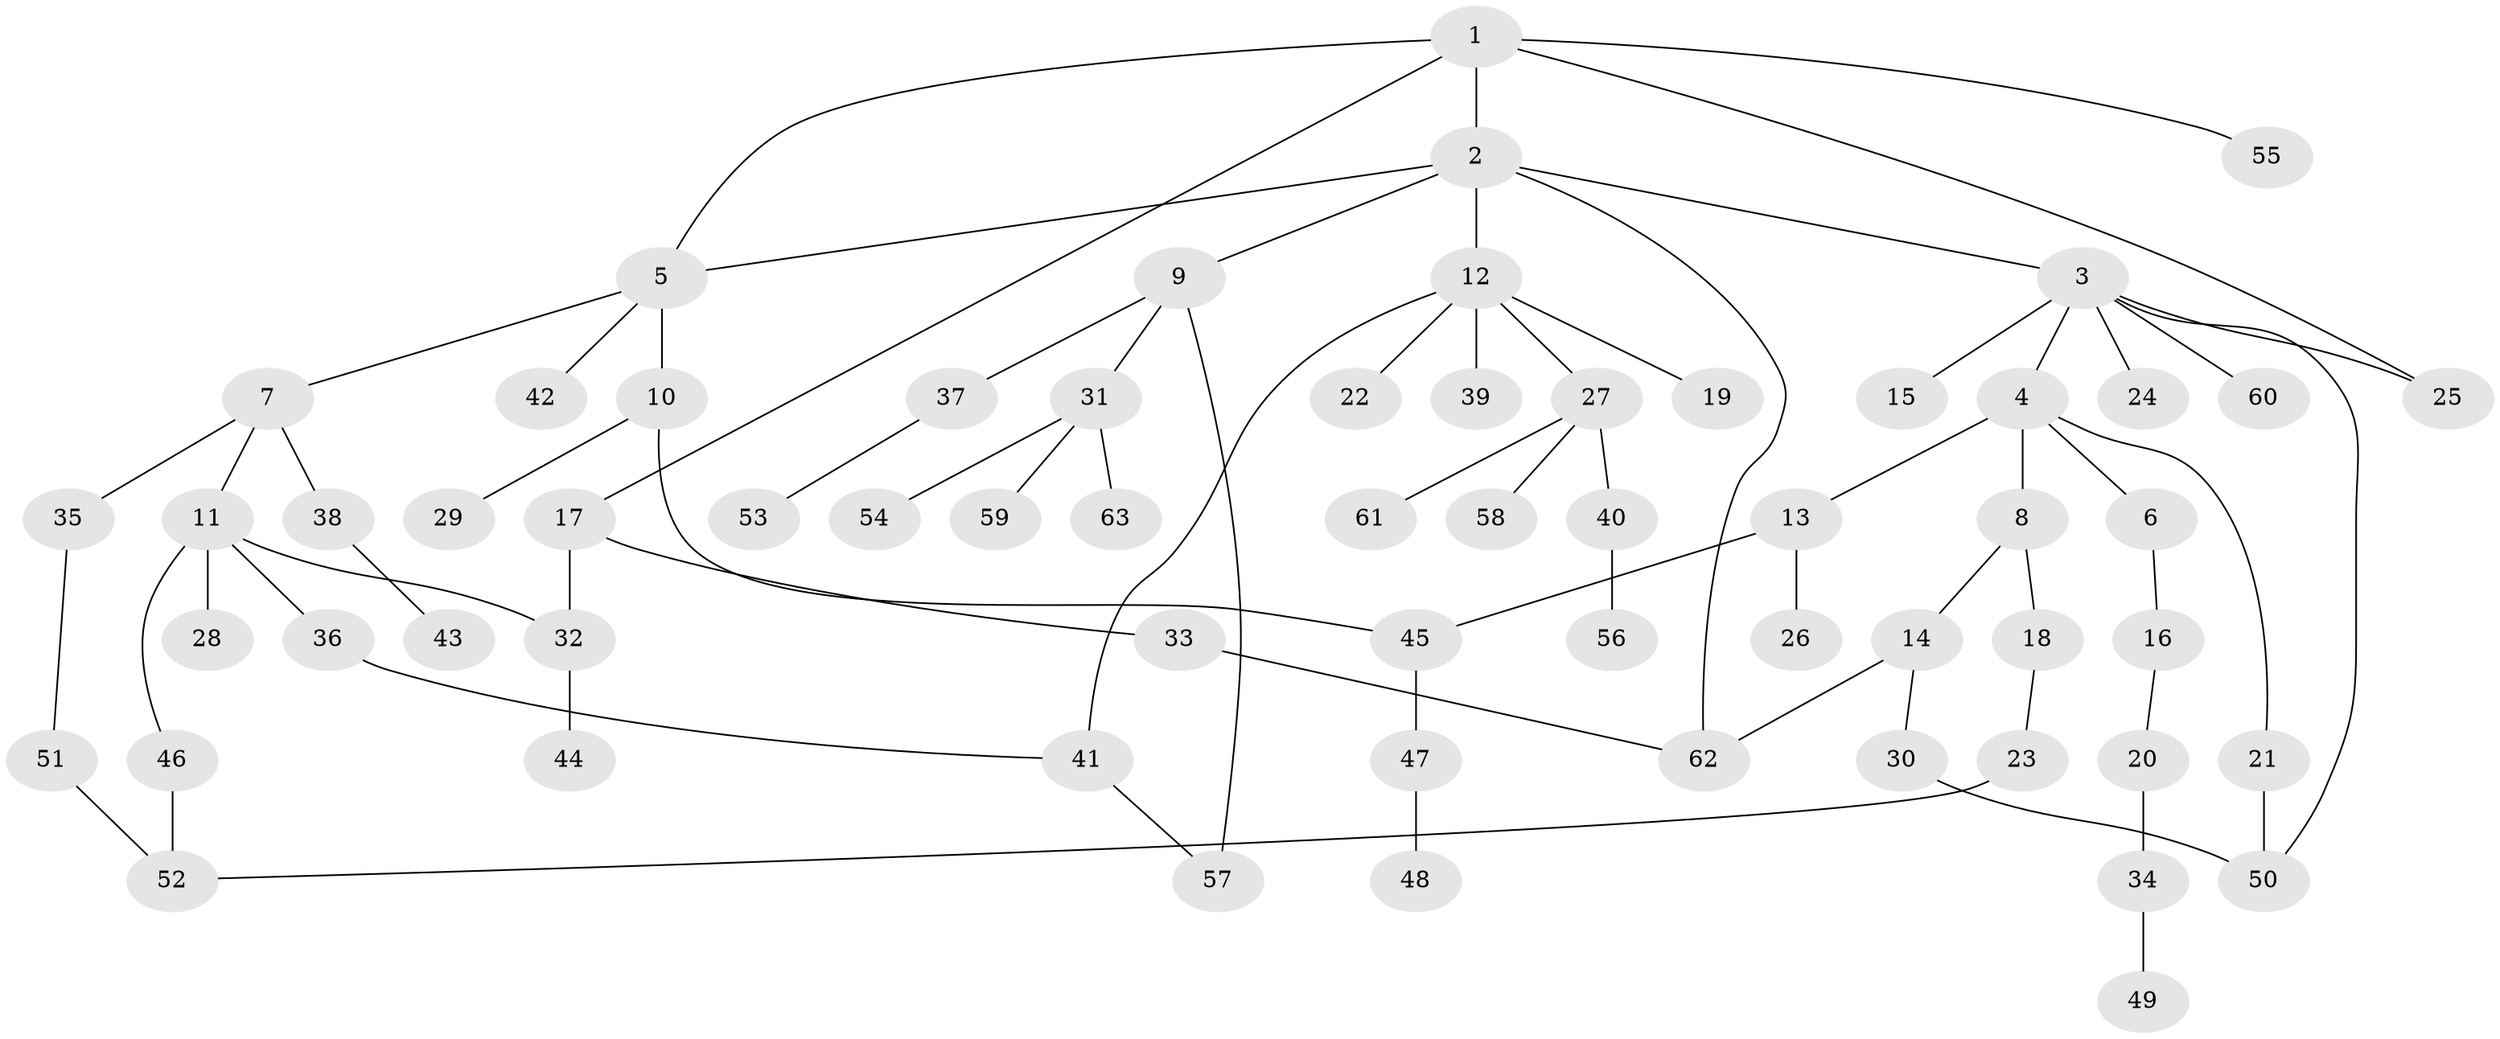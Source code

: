// coarse degree distribution, {5: 0.05, 6: 0.075, 4: 0.1, 2: 0.225, 3: 0.15, 7: 0.025, 1: 0.375}
// Generated by graph-tools (version 1.1) at 2025/41/03/06/25 10:41:28]
// undirected, 63 vertices, 74 edges
graph export_dot {
graph [start="1"]
  node [color=gray90,style=filled];
  1;
  2;
  3;
  4;
  5;
  6;
  7;
  8;
  9;
  10;
  11;
  12;
  13;
  14;
  15;
  16;
  17;
  18;
  19;
  20;
  21;
  22;
  23;
  24;
  25;
  26;
  27;
  28;
  29;
  30;
  31;
  32;
  33;
  34;
  35;
  36;
  37;
  38;
  39;
  40;
  41;
  42;
  43;
  44;
  45;
  46;
  47;
  48;
  49;
  50;
  51;
  52;
  53;
  54;
  55;
  56;
  57;
  58;
  59;
  60;
  61;
  62;
  63;
  1 -- 2;
  1 -- 17;
  1 -- 25;
  1 -- 55;
  1 -- 5;
  2 -- 3;
  2 -- 5;
  2 -- 9;
  2 -- 12;
  2 -- 62;
  3 -- 4;
  3 -- 15;
  3 -- 24;
  3 -- 60;
  3 -- 25;
  3 -- 50;
  4 -- 6;
  4 -- 8;
  4 -- 13;
  4 -- 21;
  5 -- 7;
  5 -- 10;
  5 -- 42;
  6 -- 16;
  7 -- 11;
  7 -- 35;
  7 -- 38;
  8 -- 14;
  8 -- 18;
  9 -- 31;
  9 -- 37;
  9 -- 57;
  10 -- 29;
  10 -- 45;
  11 -- 28;
  11 -- 32;
  11 -- 36;
  11 -- 46;
  12 -- 19;
  12 -- 22;
  12 -- 27;
  12 -- 39;
  12 -- 41;
  13 -- 26;
  13 -- 45;
  14 -- 30;
  14 -- 62;
  16 -- 20;
  17 -- 33;
  17 -- 32;
  18 -- 23;
  20 -- 34;
  21 -- 50;
  23 -- 52;
  27 -- 40;
  27 -- 58;
  27 -- 61;
  30 -- 50;
  31 -- 54;
  31 -- 59;
  31 -- 63;
  32 -- 44;
  33 -- 62;
  34 -- 49;
  35 -- 51;
  36 -- 41;
  37 -- 53;
  38 -- 43;
  40 -- 56;
  41 -- 57;
  45 -- 47;
  46 -- 52;
  47 -- 48;
  51 -- 52;
}

